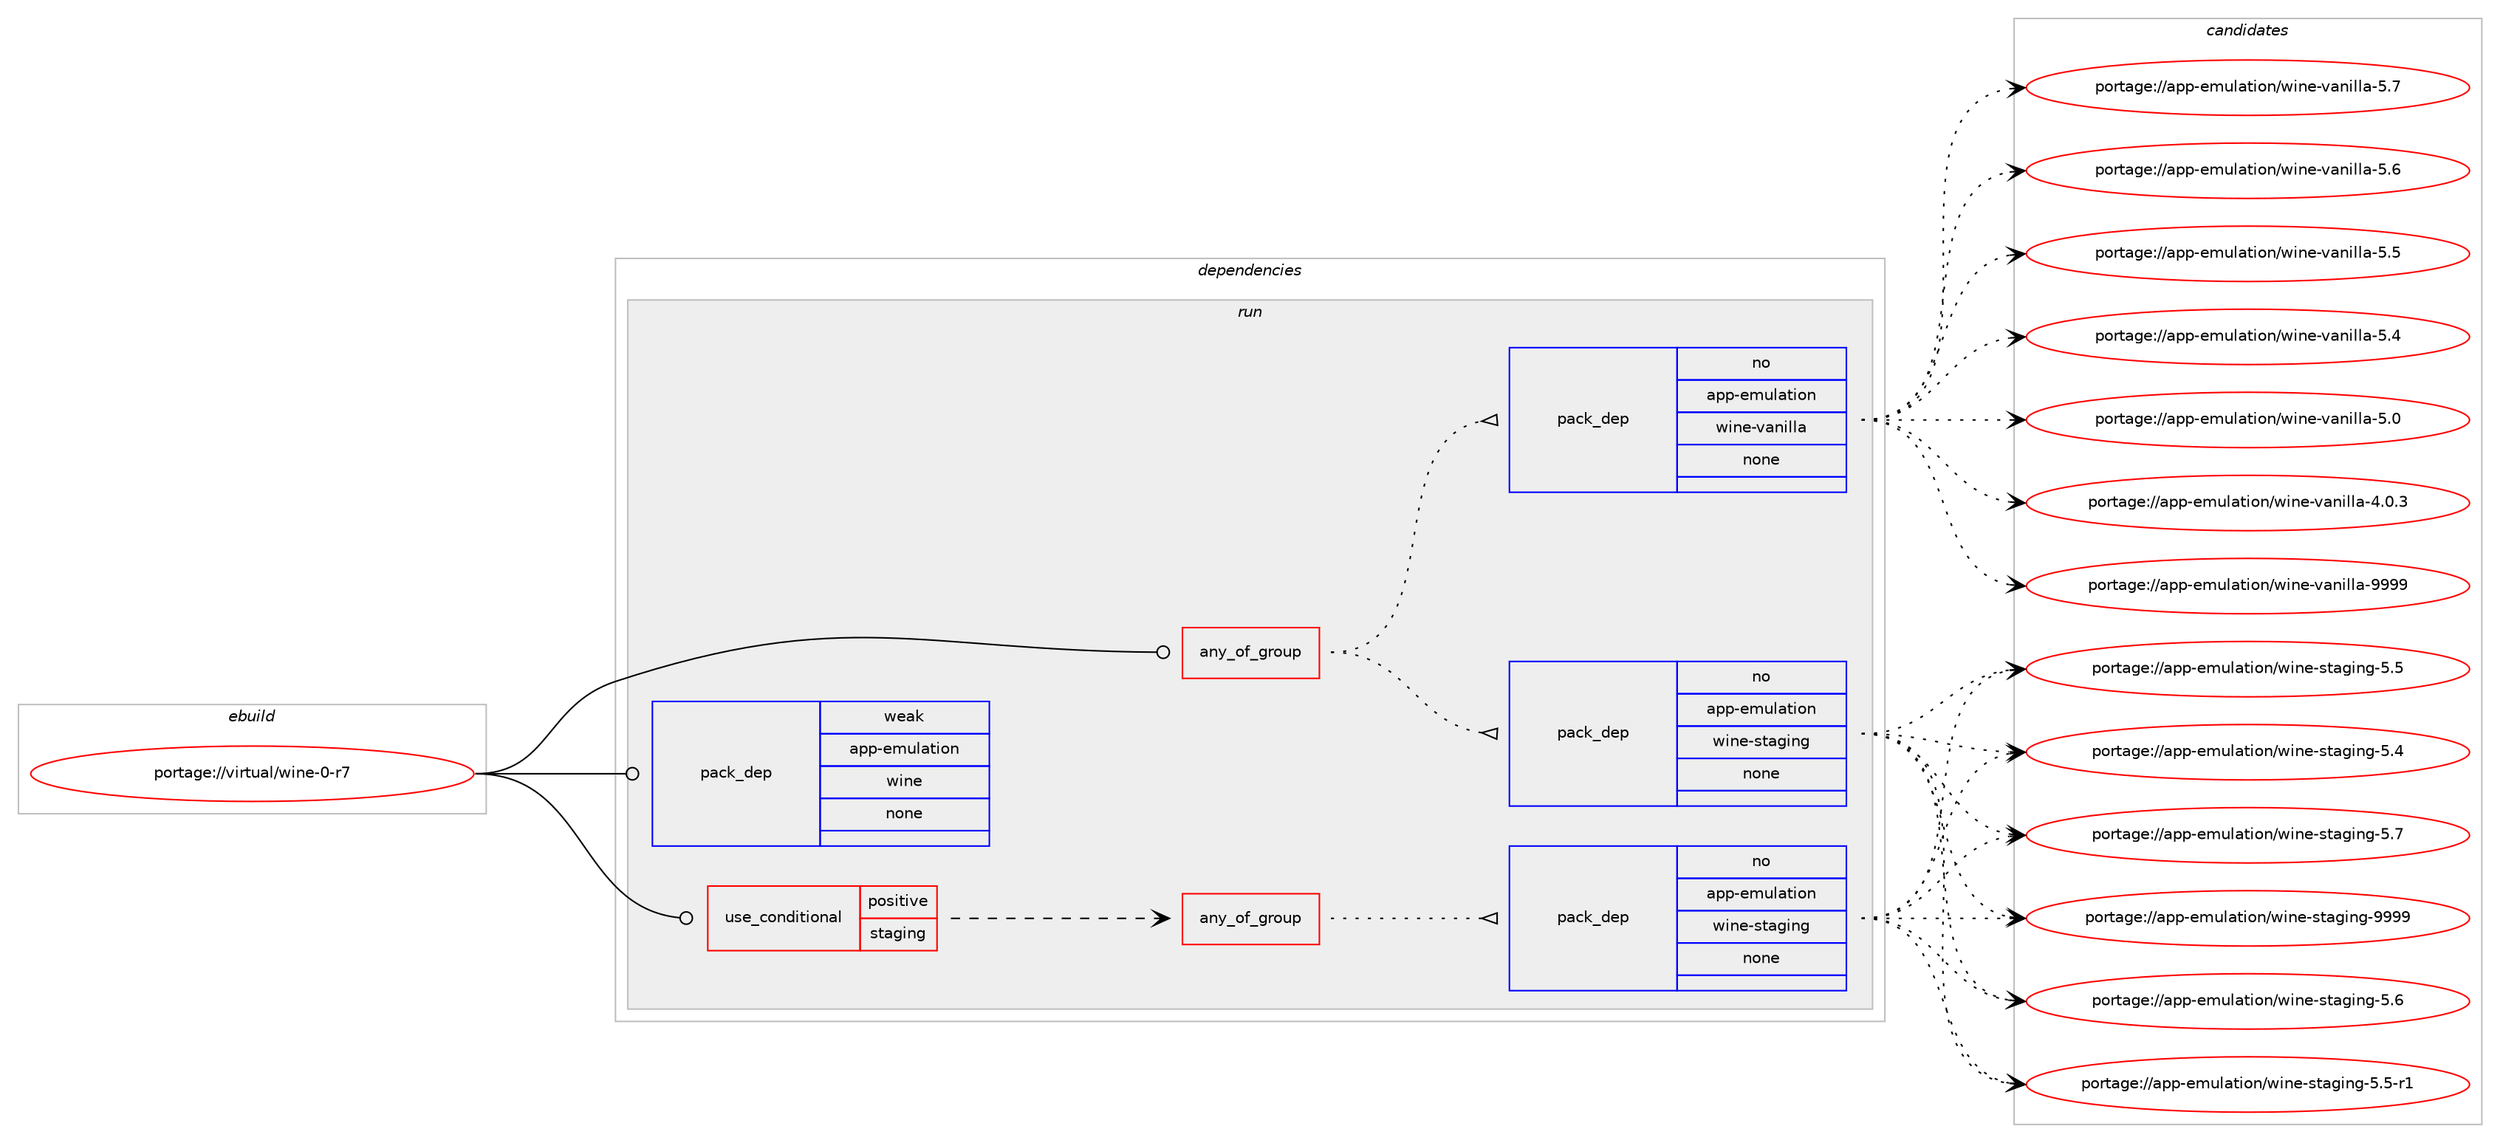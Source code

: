digraph prolog {

# *************
# Graph options
# *************

newrank=true;
concentrate=true;
compound=true;
graph [rankdir=LR,fontname=Helvetica,fontsize=10,ranksep=1.5];#, ranksep=2.5, nodesep=0.2];
edge  [arrowhead=vee];
node  [fontname=Helvetica,fontsize=10];

# **********
# The ebuild
# **********

subgraph cluster_leftcol {
color=gray;
rank=same;
label=<<i>ebuild</i>>;
id [label="portage://virtual/wine-0-r7", color=red, width=4, href="../virtual/wine-0-r7.svg"];
}

# ****************
# The dependencies
# ****************

subgraph cluster_midcol {
color=gray;
label=<<i>dependencies</i>>;
subgraph cluster_compile {
fillcolor="#eeeeee";
style=filled;
label=<<i>compile</i>>;
}
subgraph cluster_compileandrun {
fillcolor="#eeeeee";
style=filled;
label=<<i>compile and run</i>>;
}
subgraph cluster_run {
fillcolor="#eeeeee";
style=filled;
label=<<i>run</i>>;
subgraph any41 {
dependency2630 [label=<<TABLE BORDER="0" CELLBORDER="1" CELLSPACING="0" CELLPADDING="4"><TR><TD CELLPADDING="10">any_of_group</TD></TR></TABLE>>, shape=none, color=red];subgraph pack2287 {
dependency2631 [label=<<TABLE BORDER="0" CELLBORDER="1" CELLSPACING="0" CELLPADDING="4" WIDTH="220"><TR><TD ROWSPAN="6" CELLPADDING="30">pack_dep</TD></TR><TR><TD WIDTH="110">no</TD></TR><TR><TD>app-emulation</TD></TR><TR><TD>wine-vanilla</TD></TR><TR><TD>none</TD></TR><TR><TD></TD></TR></TABLE>>, shape=none, color=blue];
}
dependency2630:e -> dependency2631:w [weight=20,style="dotted",arrowhead="oinv"];
subgraph pack2288 {
dependency2632 [label=<<TABLE BORDER="0" CELLBORDER="1" CELLSPACING="0" CELLPADDING="4" WIDTH="220"><TR><TD ROWSPAN="6" CELLPADDING="30">pack_dep</TD></TR><TR><TD WIDTH="110">no</TD></TR><TR><TD>app-emulation</TD></TR><TR><TD>wine-staging</TD></TR><TR><TD>none</TD></TR><TR><TD></TD></TR></TABLE>>, shape=none, color=blue];
}
dependency2630:e -> dependency2632:w [weight=20,style="dotted",arrowhead="oinv"];
}
id:e -> dependency2630:w [weight=20,style="solid",arrowhead="odot"];
subgraph cond300 {
dependency2633 [label=<<TABLE BORDER="0" CELLBORDER="1" CELLSPACING="0" CELLPADDING="4"><TR><TD ROWSPAN="3" CELLPADDING="10">use_conditional</TD></TR><TR><TD>positive</TD></TR><TR><TD>staging</TD></TR></TABLE>>, shape=none, color=red];
subgraph any42 {
dependency2634 [label=<<TABLE BORDER="0" CELLBORDER="1" CELLSPACING="0" CELLPADDING="4"><TR><TD CELLPADDING="10">any_of_group</TD></TR></TABLE>>, shape=none, color=red];subgraph pack2289 {
dependency2635 [label=<<TABLE BORDER="0" CELLBORDER="1" CELLSPACING="0" CELLPADDING="4" WIDTH="220"><TR><TD ROWSPAN="6" CELLPADDING="30">pack_dep</TD></TR><TR><TD WIDTH="110">no</TD></TR><TR><TD>app-emulation</TD></TR><TR><TD>wine-staging</TD></TR><TR><TD>none</TD></TR><TR><TD></TD></TR></TABLE>>, shape=none, color=blue];
}
dependency2634:e -> dependency2635:w [weight=20,style="dotted",arrowhead="oinv"];
}
dependency2633:e -> dependency2634:w [weight=20,style="dashed",arrowhead="vee"];
}
id:e -> dependency2633:w [weight=20,style="solid",arrowhead="odot"];
subgraph pack2290 {
dependency2636 [label=<<TABLE BORDER="0" CELLBORDER="1" CELLSPACING="0" CELLPADDING="4" WIDTH="220"><TR><TD ROWSPAN="6" CELLPADDING="30">pack_dep</TD></TR><TR><TD WIDTH="110">weak</TD></TR><TR><TD>app-emulation</TD></TR><TR><TD>wine</TD></TR><TR><TD>none</TD></TR><TR><TD></TD></TR></TABLE>>, shape=none, color=blue];
}
id:e -> dependency2636:w [weight=20,style="solid",arrowhead="odot"];
}
}

# **************
# The candidates
# **************

subgraph cluster_choices {
rank=same;
color=gray;
label=<<i>candidates</i>>;

subgraph choice2287 {
color=black;
nodesep=1;
choice971121124510110911710897116105111110471191051101014511897110105108108974557575757 [label="portage://app-emulation/wine-vanilla-9999", color=red, width=4,href="../app-emulation/wine-vanilla-9999.svg"];
choice9711211245101109117108971161051111104711910511010145118971101051081089745534655 [label="portage://app-emulation/wine-vanilla-5.7", color=red, width=4,href="../app-emulation/wine-vanilla-5.7.svg"];
choice9711211245101109117108971161051111104711910511010145118971101051081089745534654 [label="portage://app-emulation/wine-vanilla-5.6", color=red, width=4,href="../app-emulation/wine-vanilla-5.6.svg"];
choice9711211245101109117108971161051111104711910511010145118971101051081089745534653 [label="portage://app-emulation/wine-vanilla-5.5", color=red, width=4,href="../app-emulation/wine-vanilla-5.5.svg"];
choice9711211245101109117108971161051111104711910511010145118971101051081089745534652 [label="portage://app-emulation/wine-vanilla-5.4", color=red, width=4,href="../app-emulation/wine-vanilla-5.4.svg"];
choice9711211245101109117108971161051111104711910511010145118971101051081089745534648 [label="portage://app-emulation/wine-vanilla-5.0", color=red, width=4,href="../app-emulation/wine-vanilla-5.0.svg"];
choice97112112451011091171089711610511111047119105110101451189711010510810897455246484651 [label="portage://app-emulation/wine-vanilla-4.0.3", color=red, width=4,href="../app-emulation/wine-vanilla-4.0.3.svg"];
dependency2631:e -> choice971121124510110911710897116105111110471191051101014511897110105108108974557575757:w [style=dotted,weight="100"];
dependency2631:e -> choice9711211245101109117108971161051111104711910511010145118971101051081089745534655:w [style=dotted,weight="100"];
dependency2631:e -> choice9711211245101109117108971161051111104711910511010145118971101051081089745534654:w [style=dotted,weight="100"];
dependency2631:e -> choice9711211245101109117108971161051111104711910511010145118971101051081089745534653:w [style=dotted,weight="100"];
dependency2631:e -> choice9711211245101109117108971161051111104711910511010145118971101051081089745534652:w [style=dotted,weight="100"];
dependency2631:e -> choice9711211245101109117108971161051111104711910511010145118971101051081089745534648:w [style=dotted,weight="100"];
dependency2631:e -> choice97112112451011091171089711610511111047119105110101451189711010510810897455246484651:w [style=dotted,weight="100"];
}
subgraph choice2288 {
color=black;
nodesep=1;
choice9711211245101109117108971161051111104711910511010145115116971031051101034557575757 [label="portage://app-emulation/wine-staging-9999", color=red, width=4,href="../app-emulation/wine-staging-9999.svg"];
choice97112112451011091171089711610511111047119105110101451151169710310511010345534655 [label="portage://app-emulation/wine-staging-5.7", color=red, width=4,href="../app-emulation/wine-staging-5.7.svg"];
choice97112112451011091171089711610511111047119105110101451151169710310511010345534654 [label="portage://app-emulation/wine-staging-5.6", color=red, width=4,href="../app-emulation/wine-staging-5.6.svg"];
choice971121124510110911710897116105111110471191051101014511511697103105110103455346534511449 [label="portage://app-emulation/wine-staging-5.5-r1", color=red, width=4,href="../app-emulation/wine-staging-5.5-r1.svg"];
choice97112112451011091171089711610511111047119105110101451151169710310511010345534653 [label="portage://app-emulation/wine-staging-5.5", color=red, width=4,href="../app-emulation/wine-staging-5.5.svg"];
choice97112112451011091171089711610511111047119105110101451151169710310511010345534652 [label="portage://app-emulation/wine-staging-5.4", color=red, width=4,href="../app-emulation/wine-staging-5.4.svg"];
dependency2632:e -> choice9711211245101109117108971161051111104711910511010145115116971031051101034557575757:w [style=dotted,weight="100"];
dependency2632:e -> choice97112112451011091171089711610511111047119105110101451151169710310511010345534655:w [style=dotted,weight="100"];
dependency2632:e -> choice97112112451011091171089711610511111047119105110101451151169710310511010345534654:w [style=dotted,weight="100"];
dependency2632:e -> choice971121124510110911710897116105111110471191051101014511511697103105110103455346534511449:w [style=dotted,weight="100"];
dependency2632:e -> choice97112112451011091171089711610511111047119105110101451151169710310511010345534653:w [style=dotted,weight="100"];
dependency2632:e -> choice97112112451011091171089711610511111047119105110101451151169710310511010345534652:w [style=dotted,weight="100"];
}
subgraph choice2289 {
color=black;
nodesep=1;
choice9711211245101109117108971161051111104711910511010145115116971031051101034557575757 [label="portage://app-emulation/wine-staging-9999", color=red, width=4,href="../app-emulation/wine-staging-9999.svg"];
choice97112112451011091171089711610511111047119105110101451151169710310511010345534655 [label="portage://app-emulation/wine-staging-5.7", color=red, width=4,href="../app-emulation/wine-staging-5.7.svg"];
choice97112112451011091171089711610511111047119105110101451151169710310511010345534654 [label="portage://app-emulation/wine-staging-5.6", color=red, width=4,href="../app-emulation/wine-staging-5.6.svg"];
choice971121124510110911710897116105111110471191051101014511511697103105110103455346534511449 [label="portage://app-emulation/wine-staging-5.5-r1", color=red, width=4,href="../app-emulation/wine-staging-5.5-r1.svg"];
choice97112112451011091171089711610511111047119105110101451151169710310511010345534653 [label="portage://app-emulation/wine-staging-5.5", color=red, width=4,href="../app-emulation/wine-staging-5.5.svg"];
choice97112112451011091171089711610511111047119105110101451151169710310511010345534652 [label="portage://app-emulation/wine-staging-5.4", color=red, width=4,href="../app-emulation/wine-staging-5.4.svg"];
dependency2635:e -> choice9711211245101109117108971161051111104711910511010145115116971031051101034557575757:w [style=dotted,weight="100"];
dependency2635:e -> choice97112112451011091171089711610511111047119105110101451151169710310511010345534655:w [style=dotted,weight="100"];
dependency2635:e -> choice97112112451011091171089711610511111047119105110101451151169710310511010345534654:w [style=dotted,weight="100"];
dependency2635:e -> choice971121124510110911710897116105111110471191051101014511511697103105110103455346534511449:w [style=dotted,weight="100"];
dependency2635:e -> choice97112112451011091171089711610511111047119105110101451151169710310511010345534653:w [style=dotted,weight="100"];
dependency2635:e -> choice97112112451011091171089711610511111047119105110101451151169710310511010345534652:w [style=dotted,weight="100"];
}
subgraph choice2290 {
color=black;
nodesep=1;
}
}

}

